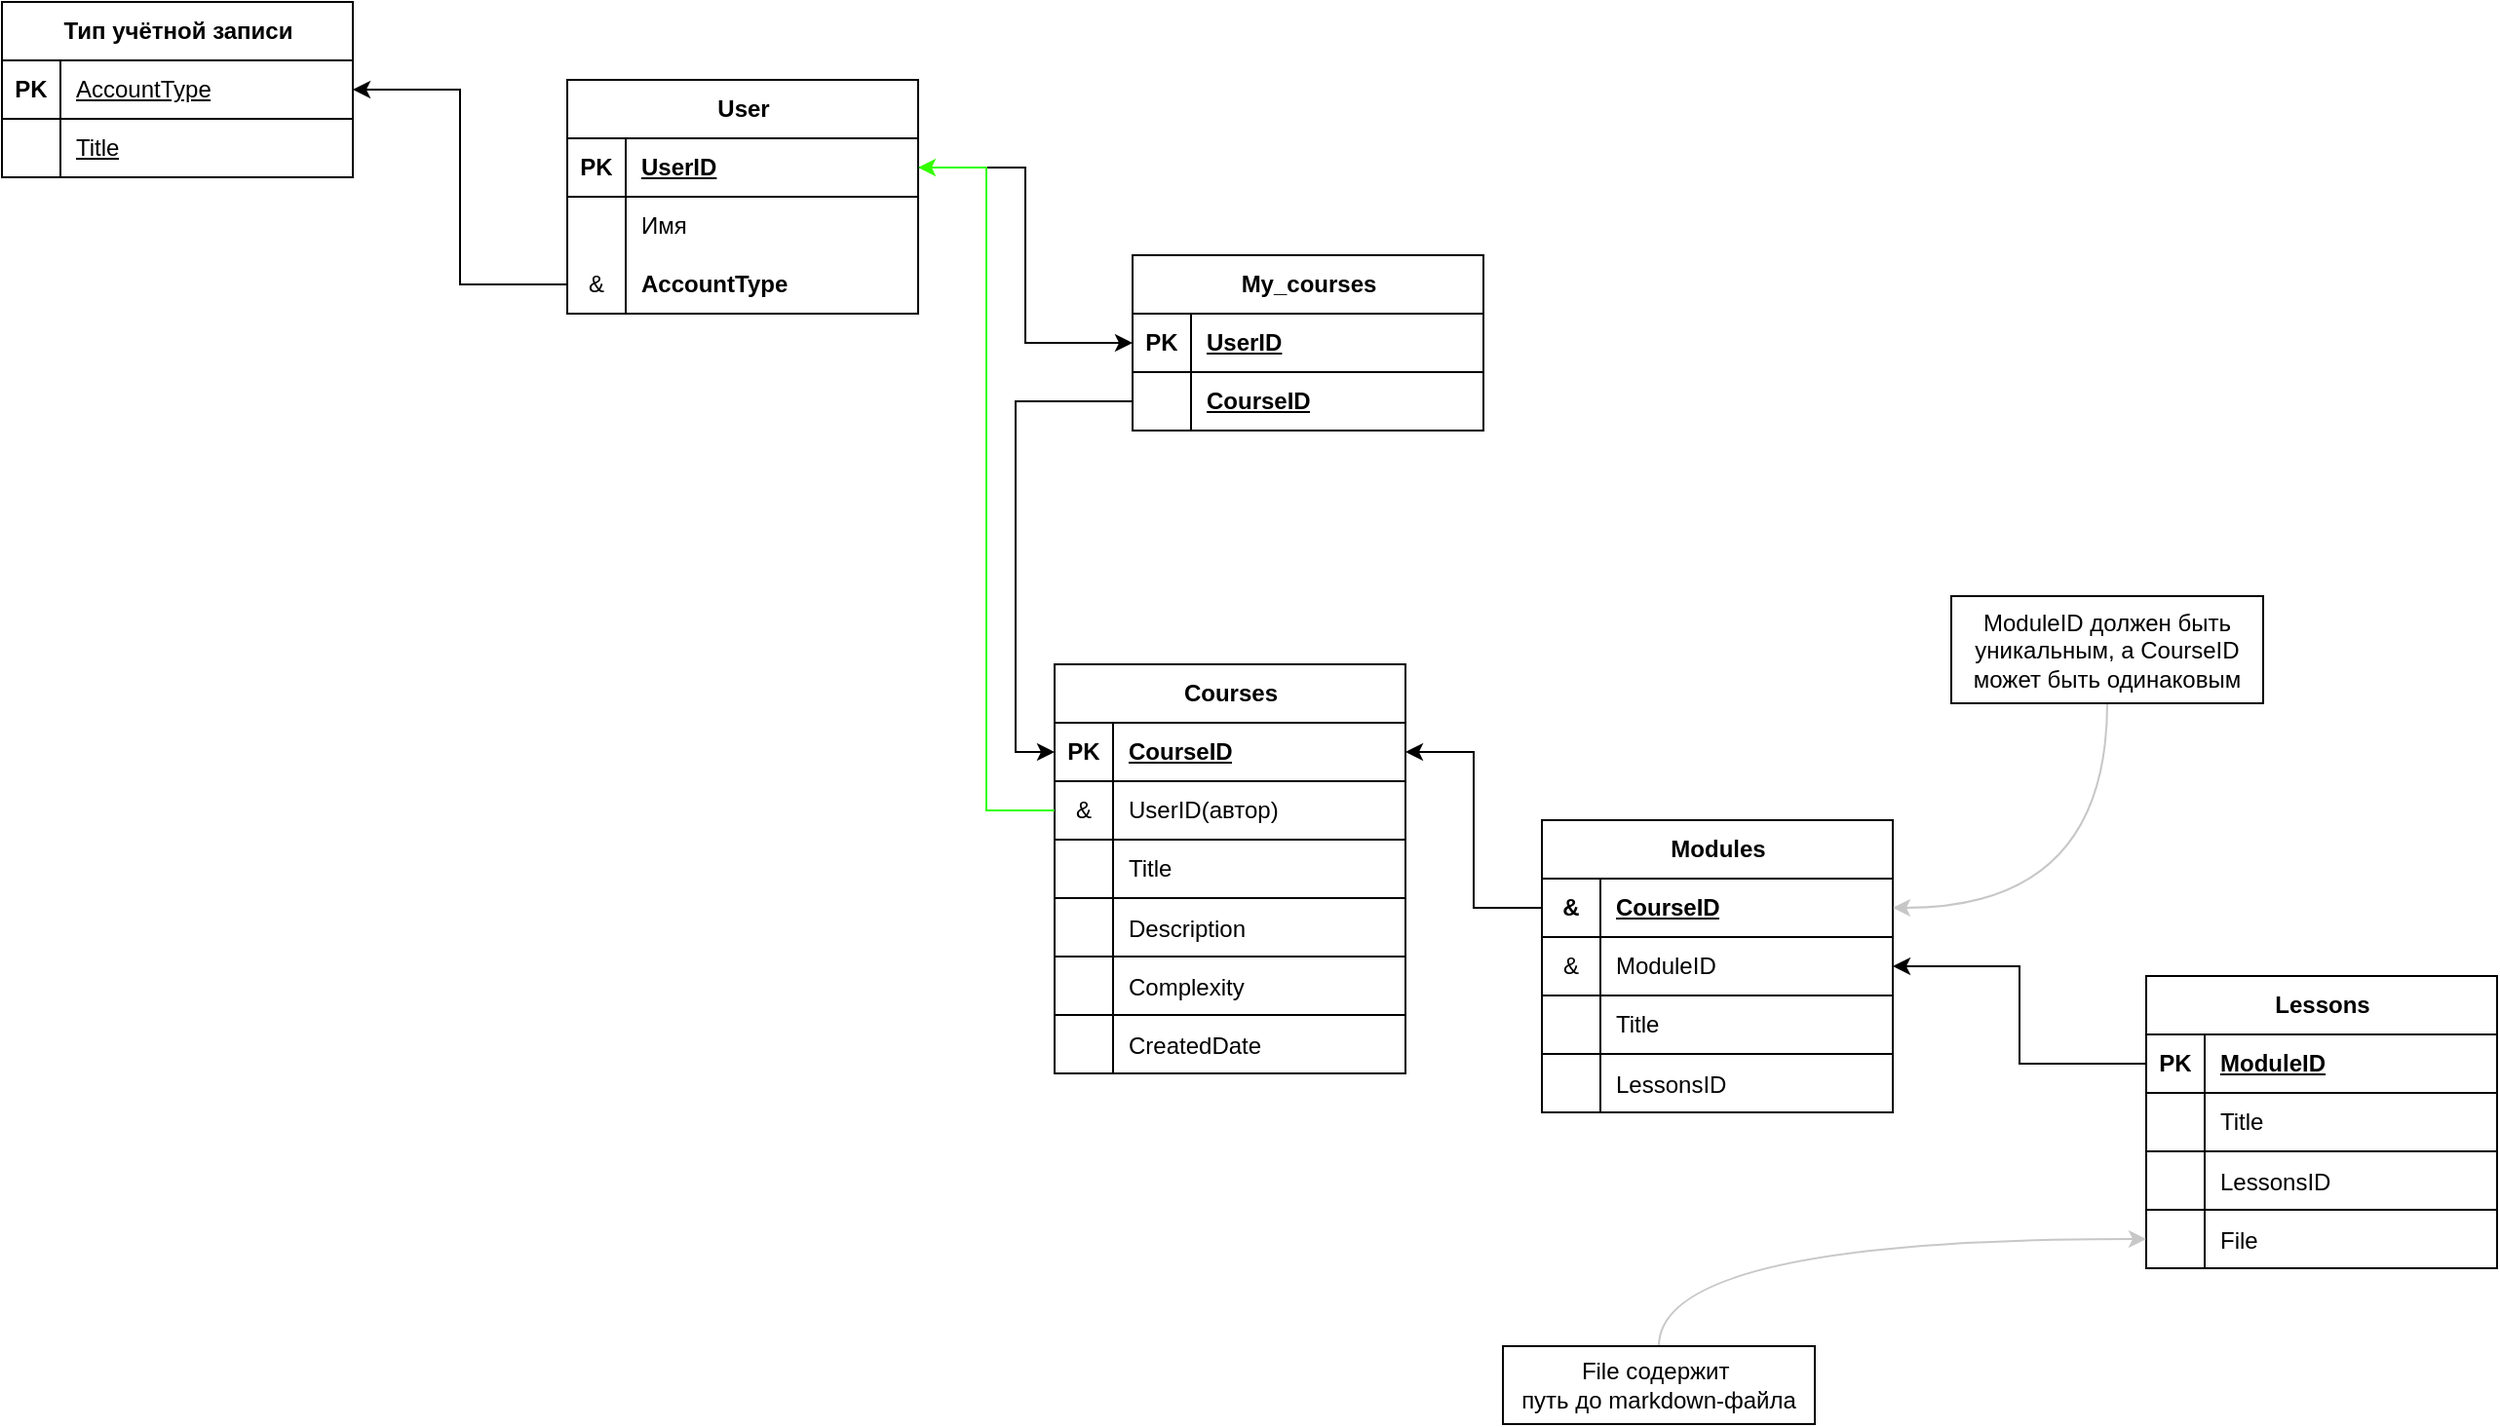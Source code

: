 <mxfile version="24.7.17">
  <diagram name="Страница — 1" id="PTYx6hQ2oJFAxsh8-Oep">
    <mxGraphModel dx="2193" dy="798" grid="1" gridSize="10" guides="1" tooltips="1" connect="1" arrows="1" fold="1" page="1" pageScale="1" pageWidth="827" pageHeight="1169" math="0" shadow="0">
      <root>
        <mxCell id="0" />
        <mxCell id="1" parent="0" />
        <mxCell id="u0pjUyC4gj4sullHrLvw-1" value="User" style="shape=table;startSize=30;container=1;collapsible=1;childLayout=tableLayout;fixedRows=1;rowLines=0;fontStyle=1;align=center;resizeLast=1;html=1;" parent="1" vertex="1">
          <mxGeometry x="90" y="320" width="180" height="120" as="geometry" />
        </mxCell>
        <mxCell id="u0pjUyC4gj4sullHrLvw-2" value="" style="shape=tableRow;horizontal=0;startSize=0;swimlaneHead=0;swimlaneBody=0;fillColor=none;collapsible=0;dropTarget=0;points=[[0,0.5],[1,0.5]];portConstraint=eastwest;top=0;left=0;right=0;bottom=1;" parent="u0pjUyC4gj4sullHrLvw-1" vertex="1">
          <mxGeometry y="30" width="180" height="30" as="geometry" />
        </mxCell>
        <mxCell id="u0pjUyC4gj4sullHrLvw-3" value="PK" style="shape=partialRectangle;connectable=0;fillColor=none;top=0;left=0;bottom=0;right=0;fontStyle=1;overflow=hidden;whiteSpace=wrap;html=1;" parent="u0pjUyC4gj4sullHrLvw-2" vertex="1">
          <mxGeometry width="30" height="30" as="geometry">
            <mxRectangle width="30" height="30" as="alternateBounds" />
          </mxGeometry>
        </mxCell>
        <mxCell id="u0pjUyC4gj4sullHrLvw-4" value="UserID" style="shape=partialRectangle;connectable=0;fillColor=none;top=0;left=0;bottom=0;right=0;align=left;spacingLeft=6;fontStyle=5;overflow=hidden;whiteSpace=wrap;html=1;" parent="u0pjUyC4gj4sullHrLvw-2" vertex="1">
          <mxGeometry x="30" width="150" height="30" as="geometry">
            <mxRectangle width="150" height="30" as="alternateBounds" />
          </mxGeometry>
        </mxCell>
        <mxCell id="u0pjUyC4gj4sullHrLvw-5" value="" style="shape=tableRow;horizontal=0;startSize=0;swimlaneHead=0;swimlaneBody=0;fillColor=none;collapsible=0;dropTarget=0;points=[[0,0.5],[1,0.5]];portConstraint=eastwest;top=0;left=0;right=0;bottom=0;" parent="u0pjUyC4gj4sullHrLvw-1" vertex="1">
          <mxGeometry y="60" width="180" height="30" as="geometry" />
        </mxCell>
        <mxCell id="u0pjUyC4gj4sullHrLvw-6" value="" style="shape=partialRectangle;connectable=0;fillColor=none;top=0;left=0;bottom=0;right=0;editable=1;overflow=hidden;whiteSpace=wrap;html=1;" parent="u0pjUyC4gj4sullHrLvw-5" vertex="1">
          <mxGeometry width="30" height="30" as="geometry">
            <mxRectangle width="30" height="30" as="alternateBounds" />
          </mxGeometry>
        </mxCell>
        <mxCell id="u0pjUyC4gj4sullHrLvw-7" value="Имя" style="shape=partialRectangle;connectable=0;fillColor=none;top=0;left=0;bottom=0;right=0;align=left;spacingLeft=6;overflow=hidden;whiteSpace=wrap;html=1;" parent="u0pjUyC4gj4sullHrLvw-5" vertex="1">
          <mxGeometry x="30" width="150" height="30" as="geometry">
            <mxRectangle width="150" height="30" as="alternateBounds" />
          </mxGeometry>
        </mxCell>
        <mxCell id="u0pjUyC4gj4sullHrLvw-8" value="" style="shape=tableRow;horizontal=0;startSize=0;swimlaneHead=0;swimlaneBody=0;fillColor=none;collapsible=0;dropTarget=0;points=[[0,0.5],[1,0.5]];portConstraint=eastwest;top=0;left=0;right=0;bottom=0;" parent="u0pjUyC4gj4sullHrLvw-1" vertex="1">
          <mxGeometry y="90" width="180" height="30" as="geometry" />
        </mxCell>
        <mxCell id="u0pjUyC4gj4sullHrLvw-9" value="&amp;amp;" style="shape=partialRectangle;connectable=0;fillColor=none;top=0;left=0;bottom=0;right=0;editable=1;overflow=hidden;whiteSpace=wrap;html=1;" parent="u0pjUyC4gj4sullHrLvw-8" vertex="1">
          <mxGeometry width="30" height="30" as="geometry">
            <mxRectangle width="30" height="30" as="alternateBounds" />
          </mxGeometry>
        </mxCell>
        <mxCell id="u0pjUyC4gj4sullHrLvw-10" value="AccountType" style="shape=partialRectangle;connectable=0;fillColor=none;top=0;left=0;bottom=0;right=0;align=left;spacingLeft=6;overflow=hidden;whiteSpace=wrap;html=1;fontStyle=1" parent="u0pjUyC4gj4sullHrLvw-8" vertex="1">
          <mxGeometry x="30" width="150" height="30" as="geometry">
            <mxRectangle width="150" height="30" as="alternateBounds" />
          </mxGeometry>
        </mxCell>
        <mxCell id="u0pjUyC4gj4sullHrLvw-14" value="Тип учётной записи" style="shape=table;startSize=30;container=1;collapsible=1;childLayout=tableLayout;fixedRows=1;rowLines=0;fontStyle=1;align=center;resizeLast=1;html=1;" parent="1" vertex="1">
          <mxGeometry x="-200" y="280" width="180" height="90" as="geometry" />
        </mxCell>
        <mxCell id="u0pjUyC4gj4sullHrLvw-15" value="" style="shape=tableRow;horizontal=0;startSize=0;swimlaneHead=0;swimlaneBody=0;fillColor=none;collapsible=0;dropTarget=0;points=[[0,0.5],[1,0.5]];portConstraint=eastwest;top=0;left=0;right=0;bottom=1;" parent="u0pjUyC4gj4sullHrLvw-14" vertex="1">
          <mxGeometry y="30" width="180" height="30" as="geometry" />
        </mxCell>
        <mxCell id="u0pjUyC4gj4sullHrLvw-16" value="PK" style="shape=partialRectangle;connectable=0;fillColor=none;top=0;left=0;bottom=0;right=0;fontStyle=1;overflow=hidden;whiteSpace=wrap;html=1;" parent="u0pjUyC4gj4sullHrLvw-15" vertex="1">
          <mxGeometry width="30" height="30" as="geometry">
            <mxRectangle width="30" height="30" as="alternateBounds" />
          </mxGeometry>
        </mxCell>
        <mxCell id="u0pjUyC4gj4sullHrLvw-17" value="&lt;span style=&quot;font-weight: normal;&quot;&gt;AccountType&lt;/span&gt;" style="shape=partialRectangle;connectable=0;fillColor=none;top=0;left=0;bottom=0;right=0;align=left;spacingLeft=6;fontStyle=5;overflow=hidden;whiteSpace=wrap;html=1;" parent="u0pjUyC4gj4sullHrLvw-15" vertex="1">
          <mxGeometry x="30" width="150" height="30" as="geometry">
            <mxRectangle width="150" height="30" as="alternateBounds" />
          </mxGeometry>
        </mxCell>
        <mxCell id="u0pjUyC4gj4sullHrLvw-21" value="" style="shape=tableRow;horizontal=0;startSize=0;swimlaneHead=0;swimlaneBody=0;fillColor=none;collapsible=0;dropTarget=0;points=[[0,0.5],[1,0.5]];portConstraint=eastwest;top=0;left=0;right=0;bottom=0;" parent="u0pjUyC4gj4sullHrLvw-14" vertex="1">
          <mxGeometry y="60" width="180" height="30" as="geometry" />
        </mxCell>
        <mxCell id="u0pjUyC4gj4sullHrLvw-22" value="" style="shape=partialRectangle;connectable=0;fillColor=none;top=0;left=0;bottom=0;right=0;editable=1;overflow=hidden;whiteSpace=wrap;html=1;" parent="u0pjUyC4gj4sullHrLvw-21" vertex="1">
          <mxGeometry width="30" height="30" as="geometry">
            <mxRectangle width="30" height="30" as="alternateBounds" />
          </mxGeometry>
        </mxCell>
        <mxCell id="u0pjUyC4gj4sullHrLvw-23" value="&lt;span style=&quot;text-decoration-line: underline;&quot;&gt;Title&lt;/span&gt;" style="shape=partialRectangle;connectable=0;fillColor=none;top=0;left=0;bottom=0;right=0;align=left;spacingLeft=6;overflow=hidden;whiteSpace=wrap;html=1;" parent="u0pjUyC4gj4sullHrLvw-21" vertex="1">
          <mxGeometry x="30" width="150" height="30" as="geometry">
            <mxRectangle width="150" height="30" as="alternateBounds" />
          </mxGeometry>
        </mxCell>
        <mxCell id="u0pjUyC4gj4sullHrLvw-24" style="edgeStyle=orthogonalEdgeStyle;rounded=0;orthogonalLoop=1;jettySize=auto;html=1;exitX=0;exitY=0.5;exitDx=0;exitDy=0;entryX=1;entryY=0.5;entryDx=0;entryDy=0;" parent="1" source="u0pjUyC4gj4sullHrLvw-8" target="u0pjUyC4gj4sullHrLvw-15" edge="1">
          <mxGeometry relative="1" as="geometry" />
        </mxCell>
        <mxCell id="u0pjUyC4gj4sullHrLvw-25" value="My_courses" style="shape=table;startSize=30;container=1;collapsible=1;childLayout=tableLayout;fixedRows=1;rowLines=0;fontStyle=1;align=center;resizeLast=1;html=1;" parent="1" vertex="1">
          <mxGeometry x="380" y="410" width="180" height="90" as="geometry" />
        </mxCell>
        <mxCell id="u0pjUyC4gj4sullHrLvw-26" value="" style="shape=tableRow;horizontal=0;startSize=0;swimlaneHead=0;swimlaneBody=0;fillColor=none;collapsible=0;dropTarget=0;points=[[0,0.5],[1,0.5]];portConstraint=eastwest;top=0;left=0;right=0;bottom=1;" parent="u0pjUyC4gj4sullHrLvw-25" vertex="1">
          <mxGeometry y="30" width="180" height="30" as="geometry" />
        </mxCell>
        <mxCell id="u0pjUyC4gj4sullHrLvw-27" value="PK" style="shape=partialRectangle;connectable=0;fillColor=none;top=0;left=0;bottom=0;right=0;fontStyle=1;overflow=hidden;whiteSpace=wrap;html=1;" parent="u0pjUyC4gj4sullHrLvw-26" vertex="1">
          <mxGeometry width="30" height="30" as="geometry">
            <mxRectangle width="30" height="30" as="alternateBounds" />
          </mxGeometry>
        </mxCell>
        <mxCell id="u0pjUyC4gj4sullHrLvw-28" value="UserID" style="shape=partialRectangle;connectable=0;fillColor=none;top=0;left=0;bottom=0;right=0;align=left;spacingLeft=6;fontStyle=5;overflow=hidden;whiteSpace=wrap;html=1;" parent="u0pjUyC4gj4sullHrLvw-26" vertex="1">
          <mxGeometry x="30" width="150" height="30" as="geometry">
            <mxRectangle width="150" height="30" as="alternateBounds" />
          </mxGeometry>
        </mxCell>
        <mxCell id="u0pjUyC4gj4sullHrLvw-29" value="" style="shape=tableRow;horizontal=0;startSize=0;swimlaneHead=0;swimlaneBody=0;fillColor=none;collapsible=0;dropTarget=0;points=[[0,0.5],[1,0.5]];portConstraint=eastwest;top=0;left=0;right=0;bottom=0;" parent="u0pjUyC4gj4sullHrLvw-25" vertex="1">
          <mxGeometry y="60" width="180" height="30" as="geometry" />
        </mxCell>
        <mxCell id="u0pjUyC4gj4sullHrLvw-30" value="" style="shape=partialRectangle;connectable=0;fillColor=none;top=0;left=0;bottom=0;right=0;editable=1;overflow=hidden;whiteSpace=wrap;html=1;" parent="u0pjUyC4gj4sullHrLvw-29" vertex="1">
          <mxGeometry width="30" height="30" as="geometry">
            <mxRectangle width="30" height="30" as="alternateBounds" />
          </mxGeometry>
        </mxCell>
        <mxCell id="u0pjUyC4gj4sullHrLvw-31" value="&lt;span style=&quot;font-weight: 700; text-decoration-line: underline;&quot;&gt;CourseID&lt;/span&gt;" style="shape=partialRectangle;connectable=0;fillColor=none;top=0;left=0;bottom=0;right=0;align=left;spacingLeft=6;overflow=hidden;whiteSpace=wrap;html=1;" parent="u0pjUyC4gj4sullHrLvw-29" vertex="1">
          <mxGeometry x="30" width="150" height="30" as="geometry">
            <mxRectangle width="150" height="30" as="alternateBounds" />
          </mxGeometry>
        </mxCell>
        <mxCell id="u0pjUyC4gj4sullHrLvw-35" style="edgeStyle=orthogonalEdgeStyle;rounded=0;orthogonalLoop=1;jettySize=auto;html=1;exitX=1;exitY=0.5;exitDx=0;exitDy=0;entryX=0;entryY=0.5;entryDx=0;entryDy=0;" parent="1" source="u0pjUyC4gj4sullHrLvw-2" target="u0pjUyC4gj4sullHrLvw-26" edge="1">
          <mxGeometry relative="1" as="geometry" />
        </mxCell>
        <mxCell id="u0pjUyC4gj4sullHrLvw-36" value="Courses" style="shape=table;startSize=30;container=1;collapsible=1;childLayout=tableLayout;fixedRows=1;rowLines=6;fontStyle=1;align=center;resizeLast=1;html=1;" parent="1" vertex="1">
          <mxGeometry x="340" y="620" width="180" height="210" as="geometry">
            <mxRectangle x="170" y="600" width="80" height="30" as="alternateBounds" />
          </mxGeometry>
        </mxCell>
        <mxCell id="u0pjUyC4gj4sullHrLvw-37" value="" style="shape=tableRow;horizontal=0;startSize=0;swimlaneHead=0;swimlaneBody=0;fillColor=none;collapsible=0;dropTarget=0;points=[[0,0.5],[1,0.5]];portConstraint=eastwest;top=0;left=0;right=0;bottom=1;" parent="u0pjUyC4gj4sullHrLvw-36" vertex="1">
          <mxGeometry y="30" width="180" height="30" as="geometry" />
        </mxCell>
        <mxCell id="u0pjUyC4gj4sullHrLvw-38" value="PK" style="shape=partialRectangle;connectable=0;fillColor=none;top=0;left=0;bottom=0;right=0;fontStyle=1;overflow=hidden;whiteSpace=wrap;html=1;" parent="u0pjUyC4gj4sullHrLvw-37" vertex="1">
          <mxGeometry width="30" height="30" as="geometry">
            <mxRectangle width="30" height="30" as="alternateBounds" />
          </mxGeometry>
        </mxCell>
        <mxCell id="u0pjUyC4gj4sullHrLvw-39" value="CourseID" style="shape=partialRectangle;connectable=0;fillColor=none;top=0;left=0;bottom=0;right=0;align=left;spacingLeft=6;fontStyle=5;overflow=hidden;whiteSpace=wrap;html=1;" parent="u0pjUyC4gj4sullHrLvw-37" vertex="1">
          <mxGeometry x="30" width="150" height="30" as="geometry">
            <mxRectangle width="150" height="30" as="alternateBounds" />
          </mxGeometry>
        </mxCell>
        <mxCell id="u0pjUyC4gj4sullHrLvw-40" value="" style="shape=tableRow;horizontal=0;startSize=0;swimlaneHead=0;swimlaneBody=0;fillColor=none;collapsible=0;dropTarget=0;points=[[0,0.5],[1,0.5]];portConstraint=eastwest;top=0;left=0;right=0;bottom=0;" parent="u0pjUyC4gj4sullHrLvw-36" vertex="1">
          <mxGeometry y="60" width="180" height="30" as="geometry" />
        </mxCell>
        <mxCell id="u0pjUyC4gj4sullHrLvw-41" value="&amp;amp;" style="shape=partialRectangle;connectable=0;fillColor=none;top=0;left=0;bottom=0;right=0;editable=1;overflow=hidden;whiteSpace=wrap;html=1;" parent="u0pjUyC4gj4sullHrLvw-40" vertex="1">
          <mxGeometry width="30" height="30" as="geometry">
            <mxRectangle width="30" height="30" as="alternateBounds" />
          </mxGeometry>
        </mxCell>
        <mxCell id="u0pjUyC4gj4sullHrLvw-42" value="UserID(автор)" style="shape=partialRectangle;connectable=0;fillColor=none;top=0;left=0;bottom=0;right=0;align=left;spacingLeft=6;overflow=hidden;whiteSpace=wrap;html=1;" parent="u0pjUyC4gj4sullHrLvw-40" vertex="1">
          <mxGeometry x="30" width="150" height="30" as="geometry">
            <mxRectangle width="150" height="30" as="alternateBounds" />
          </mxGeometry>
        </mxCell>
        <mxCell id="u0pjUyC4gj4sullHrLvw-43" value="" style="shape=tableRow;horizontal=0;startSize=0;swimlaneHead=0;swimlaneBody=0;fillColor=none;collapsible=0;dropTarget=0;points=[[0,0.5],[1,0.5]];portConstraint=eastwest;top=0;left=0;right=0;bottom=0;" parent="u0pjUyC4gj4sullHrLvw-36" vertex="1">
          <mxGeometry y="90" width="180" height="30" as="geometry" />
        </mxCell>
        <mxCell id="u0pjUyC4gj4sullHrLvw-44" value="" style="shape=partialRectangle;connectable=0;fillColor=none;top=0;left=0;bottom=0;right=0;editable=1;overflow=hidden;whiteSpace=wrap;html=1;" parent="u0pjUyC4gj4sullHrLvw-43" vertex="1">
          <mxGeometry width="30" height="30" as="geometry">
            <mxRectangle width="30" height="30" as="alternateBounds" />
          </mxGeometry>
        </mxCell>
        <mxCell id="u0pjUyC4gj4sullHrLvw-45" value="Title" style="shape=partialRectangle;connectable=0;fillColor=none;top=0;left=0;bottom=0;right=0;align=left;spacingLeft=6;overflow=hidden;whiteSpace=wrap;html=1;" parent="u0pjUyC4gj4sullHrLvw-43" vertex="1">
          <mxGeometry x="30" width="150" height="30" as="geometry">
            <mxRectangle width="150" height="30" as="alternateBounds" />
          </mxGeometry>
        </mxCell>
        <mxCell id="u0pjUyC4gj4sullHrLvw-87" value="" style="shape=tableRow;horizontal=0;startSize=0;swimlaneHead=0;swimlaneBody=0;fillColor=none;collapsible=0;dropTarget=0;points=[[0,0.5],[1,0.5]];portConstraint=eastwest;top=0;left=0;right=0;bottom=0;" parent="u0pjUyC4gj4sullHrLvw-36" vertex="1">
          <mxGeometry y="120" width="180" height="30" as="geometry" />
        </mxCell>
        <mxCell id="u0pjUyC4gj4sullHrLvw-88" value="" style="shape=partialRectangle;connectable=0;fillColor=none;top=0;left=0;bottom=0;right=0;editable=1;overflow=hidden;" parent="u0pjUyC4gj4sullHrLvw-87" vertex="1">
          <mxGeometry width="30" height="30" as="geometry">
            <mxRectangle width="30" height="30" as="alternateBounds" />
          </mxGeometry>
        </mxCell>
        <mxCell id="u0pjUyC4gj4sullHrLvw-89" value="Description" style="shape=partialRectangle;connectable=0;fillColor=none;top=0;left=0;bottom=0;right=0;align=left;spacingLeft=6;overflow=hidden;" parent="u0pjUyC4gj4sullHrLvw-87" vertex="1">
          <mxGeometry x="30" width="150" height="30" as="geometry">
            <mxRectangle width="150" height="30" as="alternateBounds" />
          </mxGeometry>
        </mxCell>
        <mxCell id="u0pjUyC4gj4sullHrLvw-90" value="" style="shape=tableRow;horizontal=0;startSize=0;swimlaneHead=0;swimlaneBody=0;fillColor=none;collapsible=0;dropTarget=0;points=[[0,0.5],[1,0.5]];portConstraint=eastwest;top=0;left=0;right=0;bottom=0;" parent="u0pjUyC4gj4sullHrLvw-36" vertex="1">
          <mxGeometry y="150" width="180" height="30" as="geometry" />
        </mxCell>
        <mxCell id="u0pjUyC4gj4sullHrLvw-91" value="" style="shape=partialRectangle;connectable=0;fillColor=none;top=0;left=0;bottom=0;right=0;editable=1;overflow=hidden;" parent="u0pjUyC4gj4sullHrLvw-90" vertex="1">
          <mxGeometry width="30" height="30" as="geometry">
            <mxRectangle width="30" height="30" as="alternateBounds" />
          </mxGeometry>
        </mxCell>
        <mxCell id="u0pjUyC4gj4sullHrLvw-92" value="Complexity" style="shape=partialRectangle;connectable=0;fillColor=none;top=0;left=0;bottom=0;right=0;align=left;spacingLeft=6;overflow=hidden;" parent="u0pjUyC4gj4sullHrLvw-90" vertex="1">
          <mxGeometry x="30" width="150" height="30" as="geometry">
            <mxRectangle width="150" height="30" as="alternateBounds" />
          </mxGeometry>
        </mxCell>
        <mxCell id="ZGOFVEdTeN4RPUXebCiD-2" value="" style="shape=tableRow;horizontal=0;startSize=0;swimlaneHead=0;swimlaneBody=0;fillColor=none;collapsible=0;dropTarget=0;points=[[0,0.5],[1,0.5]];portConstraint=eastwest;top=0;left=0;right=0;bottom=0;" parent="u0pjUyC4gj4sullHrLvw-36" vertex="1">
          <mxGeometry y="180" width="180" height="30" as="geometry" />
        </mxCell>
        <mxCell id="ZGOFVEdTeN4RPUXebCiD-3" value="" style="shape=partialRectangle;connectable=0;fillColor=none;top=0;left=0;bottom=0;right=0;editable=1;overflow=hidden;" parent="ZGOFVEdTeN4RPUXebCiD-2" vertex="1">
          <mxGeometry width="30" height="30" as="geometry">
            <mxRectangle width="30" height="30" as="alternateBounds" />
          </mxGeometry>
        </mxCell>
        <mxCell id="ZGOFVEdTeN4RPUXebCiD-4" value="CreatedDate" style="shape=partialRectangle;connectable=0;fillColor=none;top=0;left=0;bottom=0;right=0;align=left;spacingLeft=6;overflow=hidden;" parent="ZGOFVEdTeN4RPUXebCiD-2" vertex="1">
          <mxGeometry x="30" width="150" height="30" as="geometry">
            <mxRectangle width="150" height="30" as="alternateBounds" />
          </mxGeometry>
        </mxCell>
        <mxCell id="u0pjUyC4gj4sullHrLvw-93" style="edgeStyle=orthogonalEdgeStyle;rounded=0;orthogonalLoop=1;jettySize=auto;html=1;exitX=0;exitY=0.5;exitDx=0;exitDy=0;entryX=0;entryY=0.5;entryDx=0;entryDy=0;" parent="1" source="u0pjUyC4gj4sullHrLvw-29" target="u0pjUyC4gj4sullHrLvw-37" edge="1">
          <mxGeometry relative="1" as="geometry" />
        </mxCell>
        <mxCell id="ZGOFVEdTeN4RPUXebCiD-1" style="edgeStyle=orthogonalEdgeStyle;rounded=0;orthogonalLoop=1;jettySize=auto;html=1;exitX=0;exitY=0.5;exitDx=0;exitDy=0;entryX=1;entryY=0.5;entryDx=0;entryDy=0;strokeColor=#33FF00;" parent="1" source="u0pjUyC4gj4sullHrLvw-40" target="u0pjUyC4gj4sullHrLvw-2" edge="1">
          <mxGeometry relative="1" as="geometry" />
        </mxCell>
        <mxCell id="ZGOFVEdTeN4RPUXebCiD-5" value="Modules" style="shape=table;startSize=30;container=1;collapsible=1;childLayout=tableLayout;fixedRows=1;rowLines=6;fontStyle=1;align=center;resizeLast=1;html=1;" parent="1" vertex="1">
          <mxGeometry x="590" y="700" width="180" height="150" as="geometry">
            <mxRectangle x="170" y="600" width="80" height="30" as="alternateBounds" />
          </mxGeometry>
        </mxCell>
        <mxCell id="ZGOFVEdTeN4RPUXebCiD-6" value="" style="shape=tableRow;horizontal=0;startSize=0;swimlaneHead=0;swimlaneBody=0;fillColor=none;collapsible=0;dropTarget=0;points=[[0,0.5],[1,0.5]];portConstraint=eastwest;top=0;left=0;right=0;bottom=1;" parent="ZGOFVEdTeN4RPUXebCiD-5" vertex="1">
          <mxGeometry y="30" width="180" height="30" as="geometry" />
        </mxCell>
        <mxCell id="ZGOFVEdTeN4RPUXebCiD-7" value="&amp;amp;" style="shape=partialRectangle;connectable=0;fillColor=none;top=0;left=0;bottom=0;right=0;fontStyle=1;overflow=hidden;whiteSpace=wrap;html=1;" parent="ZGOFVEdTeN4RPUXebCiD-6" vertex="1">
          <mxGeometry width="30" height="30" as="geometry">
            <mxRectangle width="30" height="30" as="alternateBounds" />
          </mxGeometry>
        </mxCell>
        <mxCell id="ZGOFVEdTeN4RPUXebCiD-8" value="CourseID" style="shape=partialRectangle;connectable=0;fillColor=none;top=0;left=0;bottom=0;right=0;align=left;spacingLeft=6;fontStyle=5;overflow=hidden;whiteSpace=wrap;html=1;" parent="ZGOFVEdTeN4RPUXebCiD-6" vertex="1">
          <mxGeometry x="30" width="150" height="30" as="geometry">
            <mxRectangle width="150" height="30" as="alternateBounds" />
          </mxGeometry>
        </mxCell>
        <mxCell id="ZGOFVEdTeN4RPUXebCiD-9" value="" style="shape=tableRow;horizontal=0;startSize=0;swimlaneHead=0;swimlaneBody=0;fillColor=none;collapsible=0;dropTarget=0;points=[[0,0.5],[1,0.5]];portConstraint=eastwest;top=0;left=0;right=0;bottom=0;" parent="ZGOFVEdTeN4RPUXebCiD-5" vertex="1">
          <mxGeometry y="60" width="180" height="30" as="geometry" />
        </mxCell>
        <mxCell id="ZGOFVEdTeN4RPUXebCiD-10" value="&amp;amp;" style="shape=partialRectangle;connectable=0;fillColor=none;top=0;left=0;bottom=0;right=0;editable=1;overflow=hidden;whiteSpace=wrap;html=1;" parent="ZGOFVEdTeN4RPUXebCiD-9" vertex="1">
          <mxGeometry width="30" height="30" as="geometry">
            <mxRectangle width="30" height="30" as="alternateBounds" />
          </mxGeometry>
        </mxCell>
        <mxCell id="ZGOFVEdTeN4RPUXebCiD-11" value="ModuleID" style="shape=partialRectangle;connectable=0;fillColor=none;top=0;left=0;bottom=0;right=0;align=left;spacingLeft=6;overflow=hidden;whiteSpace=wrap;html=1;" parent="ZGOFVEdTeN4RPUXebCiD-9" vertex="1">
          <mxGeometry x="30" width="150" height="30" as="geometry">
            <mxRectangle width="150" height="30" as="alternateBounds" />
          </mxGeometry>
        </mxCell>
        <mxCell id="ZGOFVEdTeN4RPUXebCiD-12" value="" style="shape=tableRow;horizontal=0;startSize=0;swimlaneHead=0;swimlaneBody=0;fillColor=none;collapsible=0;dropTarget=0;points=[[0,0.5],[1,0.5]];portConstraint=eastwest;top=0;left=0;right=0;bottom=0;" parent="ZGOFVEdTeN4RPUXebCiD-5" vertex="1">
          <mxGeometry y="90" width="180" height="30" as="geometry" />
        </mxCell>
        <mxCell id="ZGOFVEdTeN4RPUXebCiD-13" value="" style="shape=partialRectangle;connectable=0;fillColor=none;top=0;left=0;bottom=0;right=0;editable=1;overflow=hidden;whiteSpace=wrap;html=1;" parent="ZGOFVEdTeN4RPUXebCiD-12" vertex="1">
          <mxGeometry width="30" height="30" as="geometry">
            <mxRectangle width="30" height="30" as="alternateBounds" />
          </mxGeometry>
        </mxCell>
        <mxCell id="ZGOFVEdTeN4RPUXebCiD-14" value="Title" style="shape=partialRectangle;connectable=0;fillColor=none;top=0;left=0;bottom=0;right=0;align=left;spacingLeft=6;overflow=hidden;whiteSpace=wrap;html=1;" parent="ZGOFVEdTeN4RPUXebCiD-12" vertex="1">
          <mxGeometry x="30" width="150" height="30" as="geometry">
            <mxRectangle width="150" height="30" as="alternateBounds" />
          </mxGeometry>
        </mxCell>
        <mxCell id="ZGOFVEdTeN4RPUXebCiD-15" value="" style="shape=tableRow;horizontal=0;startSize=0;swimlaneHead=0;swimlaneBody=0;fillColor=none;collapsible=0;dropTarget=0;points=[[0,0.5],[1,0.5]];portConstraint=eastwest;top=0;left=0;right=0;bottom=0;" parent="ZGOFVEdTeN4RPUXebCiD-5" vertex="1">
          <mxGeometry y="120" width="180" height="30" as="geometry" />
        </mxCell>
        <mxCell id="ZGOFVEdTeN4RPUXebCiD-16" value="" style="shape=partialRectangle;connectable=0;fillColor=none;top=0;left=0;bottom=0;right=0;editable=1;overflow=hidden;" parent="ZGOFVEdTeN4RPUXebCiD-15" vertex="1">
          <mxGeometry width="30" height="30" as="geometry">
            <mxRectangle width="30" height="30" as="alternateBounds" />
          </mxGeometry>
        </mxCell>
        <mxCell id="ZGOFVEdTeN4RPUXebCiD-17" value="LessonsID" style="shape=partialRectangle;connectable=0;fillColor=none;top=0;left=0;bottom=0;right=0;align=left;spacingLeft=6;overflow=hidden;" parent="ZGOFVEdTeN4RPUXebCiD-15" vertex="1">
          <mxGeometry x="30" width="150" height="30" as="geometry">
            <mxRectangle width="150" height="30" as="alternateBounds" />
          </mxGeometry>
        </mxCell>
        <mxCell id="ZGOFVEdTeN4RPUXebCiD-24" value="Lessons" style="shape=table;startSize=30;container=1;collapsible=1;childLayout=tableLayout;fixedRows=1;rowLines=6;fontStyle=1;align=center;resizeLast=1;html=1;" parent="1" vertex="1">
          <mxGeometry x="900" y="780" width="180" height="150" as="geometry">
            <mxRectangle x="170" y="600" width="80" height="30" as="alternateBounds" />
          </mxGeometry>
        </mxCell>
        <mxCell id="ZGOFVEdTeN4RPUXebCiD-25" value="" style="shape=tableRow;horizontal=0;startSize=0;swimlaneHead=0;swimlaneBody=0;fillColor=none;collapsible=0;dropTarget=0;points=[[0,0.5],[1,0.5]];portConstraint=eastwest;top=0;left=0;right=0;bottom=1;" parent="ZGOFVEdTeN4RPUXebCiD-24" vertex="1">
          <mxGeometry y="30" width="180" height="30" as="geometry" />
        </mxCell>
        <mxCell id="ZGOFVEdTeN4RPUXebCiD-26" value="PK" style="shape=partialRectangle;connectable=0;fillColor=none;top=0;left=0;bottom=0;right=0;fontStyle=1;overflow=hidden;whiteSpace=wrap;html=1;" parent="ZGOFVEdTeN4RPUXebCiD-25" vertex="1">
          <mxGeometry width="30" height="30" as="geometry">
            <mxRectangle width="30" height="30" as="alternateBounds" />
          </mxGeometry>
        </mxCell>
        <mxCell id="ZGOFVEdTeN4RPUXebCiD-27" value="ModuleID" style="shape=partialRectangle;connectable=0;fillColor=none;top=0;left=0;bottom=0;right=0;align=left;spacingLeft=6;fontStyle=5;overflow=hidden;whiteSpace=wrap;html=1;" parent="ZGOFVEdTeN4RPUXebCiD-25" vertex="1">
          <mxGeometry x="30" width="150" height="30" as="geometry">
            <mxRectangle width="150" height="30" as="alternateBounds" />
          </mxGeometry>
        </mxCell>
        <mxCell id="ZGOFVEdTeN4RPUXebCiD-31" value="" style="shape=tableRow;horizontal=0;startSize=0;swimlaneHead=0;swimlaneBody=0;fillColor=none;collapsible=0;dropTarget=0;points=[[0,0.5],[1,0.5]];portConstraint=eastwest;top=0;left=0;right=0;bottom=0;" parent="ZGOFVEdTeN4RPUXebCiD-24" vertex="1">
          <mxGeometry y="60" width="180" height="30" as="geometry" />
        </mxCell>
        <mxCell id="ZGOFVEdTeN4RPUXebCiD-32" value="" style="shape=partialRectangle;connectable=0;fillColor=none;top=0;left=0;bottom=0;right=0;editable=1;overflow=hidden;whiteSpace=wrap;html=1;" parent="ZGOFVEdTeN4RPUXebCiD-31" vertex="1">
          <mxGeometry width="30" height="30" as="geometry">
            <mxRectangle width="30" height="30" as="alternateBounds" />
          </mxGeometry>
        </mxCell>
        <mxCell id="ZGOFVEdTeN4RPUXebCiD-33" value="Title" style="shape=partialRectangle;connectable=0;fillColor=none;top=0;left=0;bottom=0;right=0;align=left;spacingLeft=6;overflow=hidden;whiteSpace=wrap;html=1;" parent="ZGOFVEdTeN4RPUXebCiD-31" vertex="1">
          <mxGeometry x="30" width="150" height="30" as="geometry">
            <mxRectangle width="150" height="30" as="alternateBounds" />
          </mxGeometry>
        </mxCell>
        <mxCell id="ZGOFVEdTeN4RPUXebCiD-34" value="" style="shape=tableRow;horizontal=0;startSize=0;swimlaneHead=0;swimlaneBody=0;fillColor=none;collapsible=0;dropTarget=0;points=[[0,0.5],[1,0.5]];portConstraint=eastwest;top=0;left=0;right=0;bottom=0;" parent="ZGOFVEdTeN4RPUXebCiD-24" vertex="1">
          <mxGeometry y="90" width="180" height="30" as="geometry" />
        </mxCell>
        <mxCell id="ZGOFVEdTeN4RPUXebCiD-35" value="" style="shape=partialRectangle;connectable=0;fillColor=none;top=0;left=0;bottom=0;right=0;editable=1;overflow=hidden;" parent="ZGOFVEdTeN4RPUXebCiD-34" vertex="1">
          <mxGeometry width="30" height="30" as="geometry">
            <mxRectangle width="30" height="30" as="alternateBounds" />
          </mxGeometry>
        </mxCell>
        <mxCell id="ZGOFVEdTeN4RPUXebCiD-36" value="LessonsID" style="shape=partialRectangle;connectable=0;fillColor=none;top=0;left=0;bottom=0;right=0;align=left;spacingLeft=6;overflow=hidden;" parent="ZGOFVEdTeN4RPUXebCiD-34" vertex="1">
          <mxGeometry x="30" width="150" height="30" as="geometry">
            <mxRectangle width="150" height="30" as="alternateBounds" />
          </mxGeometry>
        </mxCell>
        <mxCell id="ZGOFVEdTeN4RPUXebCiD-44" value="" style="shape=tableRow;horizontal=0;startSize=0;swimlaneHead=0;swimlaneBody=0;fillColor=none;collapsible=0;dropTarget=0;points=[[0,0.5],[1,0.5]];portConstraint=eastwest;top=0;left=0;right=0;bottom=0;" parent="ZGOFVEdTeN4RPUXebCiD-24" vertex="1">
          <mxGeometry y="120" width="180" height="30" as="geometry" />
        </mxCell>
        <mxCell id="ZGOFVEdTeN4RPUXebCiD-45" value="" style="shape=partialRectangle;connectable=0;fillColor=none;top=0;left=0;bottom=0;right=0;editable=1;overflow=hidden;" parent="ZGOFVEdTeN4RPUXebCiD-44" vertex="1">
          <mxGeometry width="30" height="30" as="geometry">
            <mxRectangle width="30" height="30" as="alternateBounds" />
          </mxGeometry>
        </mxCell>
        <mxCell id="ZGOFVEdTeN4RPUXebCiD-46" value="File" style="shape=partialRectangle;connectable=0;fillColor=none;top=0;left=0;bottom=0;right=0;align=left;spacingLeft=6;overflow=hidden;" parent="ZGOFVEdTeN4RPUXebCiD-44" vertex="1">
          <mxGeometry x="30" width="150" height="30" as="geometry">
            <mxRectangle width="150" height="30" as="alternateBounds" />
          </mxGeometry>
        </mxCell>
        <mxCell id="ZGOFVEdTeN4RPUXebCiD-43" style="edgeStyle=orthogonalEdgeStyle;rounded=0;orthogonalLoop=1;jettySize=auto;html=1;exitX=0;exitY=0.5;exitDx=0;exitDy=0;entryX=1;entryY=0.5;entryDx=0;entryDy=0;" parent="1" source="ZGOFVEdTeN4RPUXebCiD-25" target="ZGOFVEdTeN4RPUXebCiD-9" edge="1">
          <mxGeometry relative="1" as="geometry" />
        </mxCell>
        <mxCell id="ZGOFVEdTeN4RPUXebCiD-47" style="edgeStyle=orthogonalEdgeStyle;rounded=0;orthogonalLoop=1;jettySize=auto;html=1;exitX=0;exitY=0.5;exitDx=0;exitDy=0;entryX=1;entryY=0.5;entryDx=0;entryDy=0;" parent="1" source="ZGOFVEdTeN4RPUXebCiD-6" target="u0pjUyC4gj4sullHrLvw-37" edge="1">
          <mxGeometry relative="1" as="geometry" />
        </mxCell>
        <mxCell id="ZGOFVEdTeN4RPUXebCiD-62" style="edgeStyle=orthogonalEdgeStyle;rounded=0;orthogonalLoop=1;jettySize=auto;html=1;exitX=0.5;exitY=1;exitDx=0;exitDy=0;curved=1;entryX=1;entryY=0.5;entryDx=0;entryDy=0;fillColor=#f5f5f5;strokeColor=#c7c7c7;" parent="1" source="ZGOFVEdTeN4RPUXebCiD-60" target="ZGOFVEdTeN4RPUXebCiD-6" edge="1">
          <mxGeometry relative="1" as="geometry">
            <mxPoint x="790" y="745" as="targetPoint" />
          </mxGeometry>
        </mxCell>
        <mxCell id="ZGOFVEdTeN4RPUXebCiD-60" value="ModuleID должен быть уникальным, а CourseID может быть одинаковым" style="text;html=1;align=center;verticalAlign=middle;whiteSpace=wrap;rounded=0;strokeColor=default;" parent="1" vertex="1">
          <mxGeometry x="800" y="585" width="160" height="55" as="geometry" />
        </mxCell>
        <mxCell id="yEllmtEubSNruDzpRZth-3" style="edgeStyle=orthogonalEdgeStyle;rounded=0;orthogonalLoop=1;jettySize=auto;html=1;entryX=0;entryY=0.5;entryDx=0;entryDy=0;curved=1;fillColor=#f5f5f5;strokeColor=#c7c7c7;" edge="1" parent="1" source="yEllmtEubSNruDzpRZth-1" target="ZGOFVEdTeN4RPUXebCiD-44">
          <mxGeometry relative="1" as="geometry" />
        </mxCell>
        <mxCell id="yEllmtEubSNruDzpRZth-1" value="&lt;span style=&quot;text-align: left; text-wrap: nowrap;&quot;&gt;File содержит&amp;nbsp;&lt;/span&gt;&lt;div&gt;&lt;span style=&quot;text-align: left; text-wrap: nowrap;&quot;&gt;путь до markdown-файла&lt;/span&gt;&lt;/div&gt;" style="text;html=1;align=center;verticalAlign=middle;whiteSpace=wrap;rounded=0;strokeColor=default;" vertex="1" parent="1">
          <mxGeometry x="570" y="970" width="160" height="40" as="geometry" />
        </mxCell>
      </root>
    </mxGraphModel>
  </diagram>
</mxfile>
